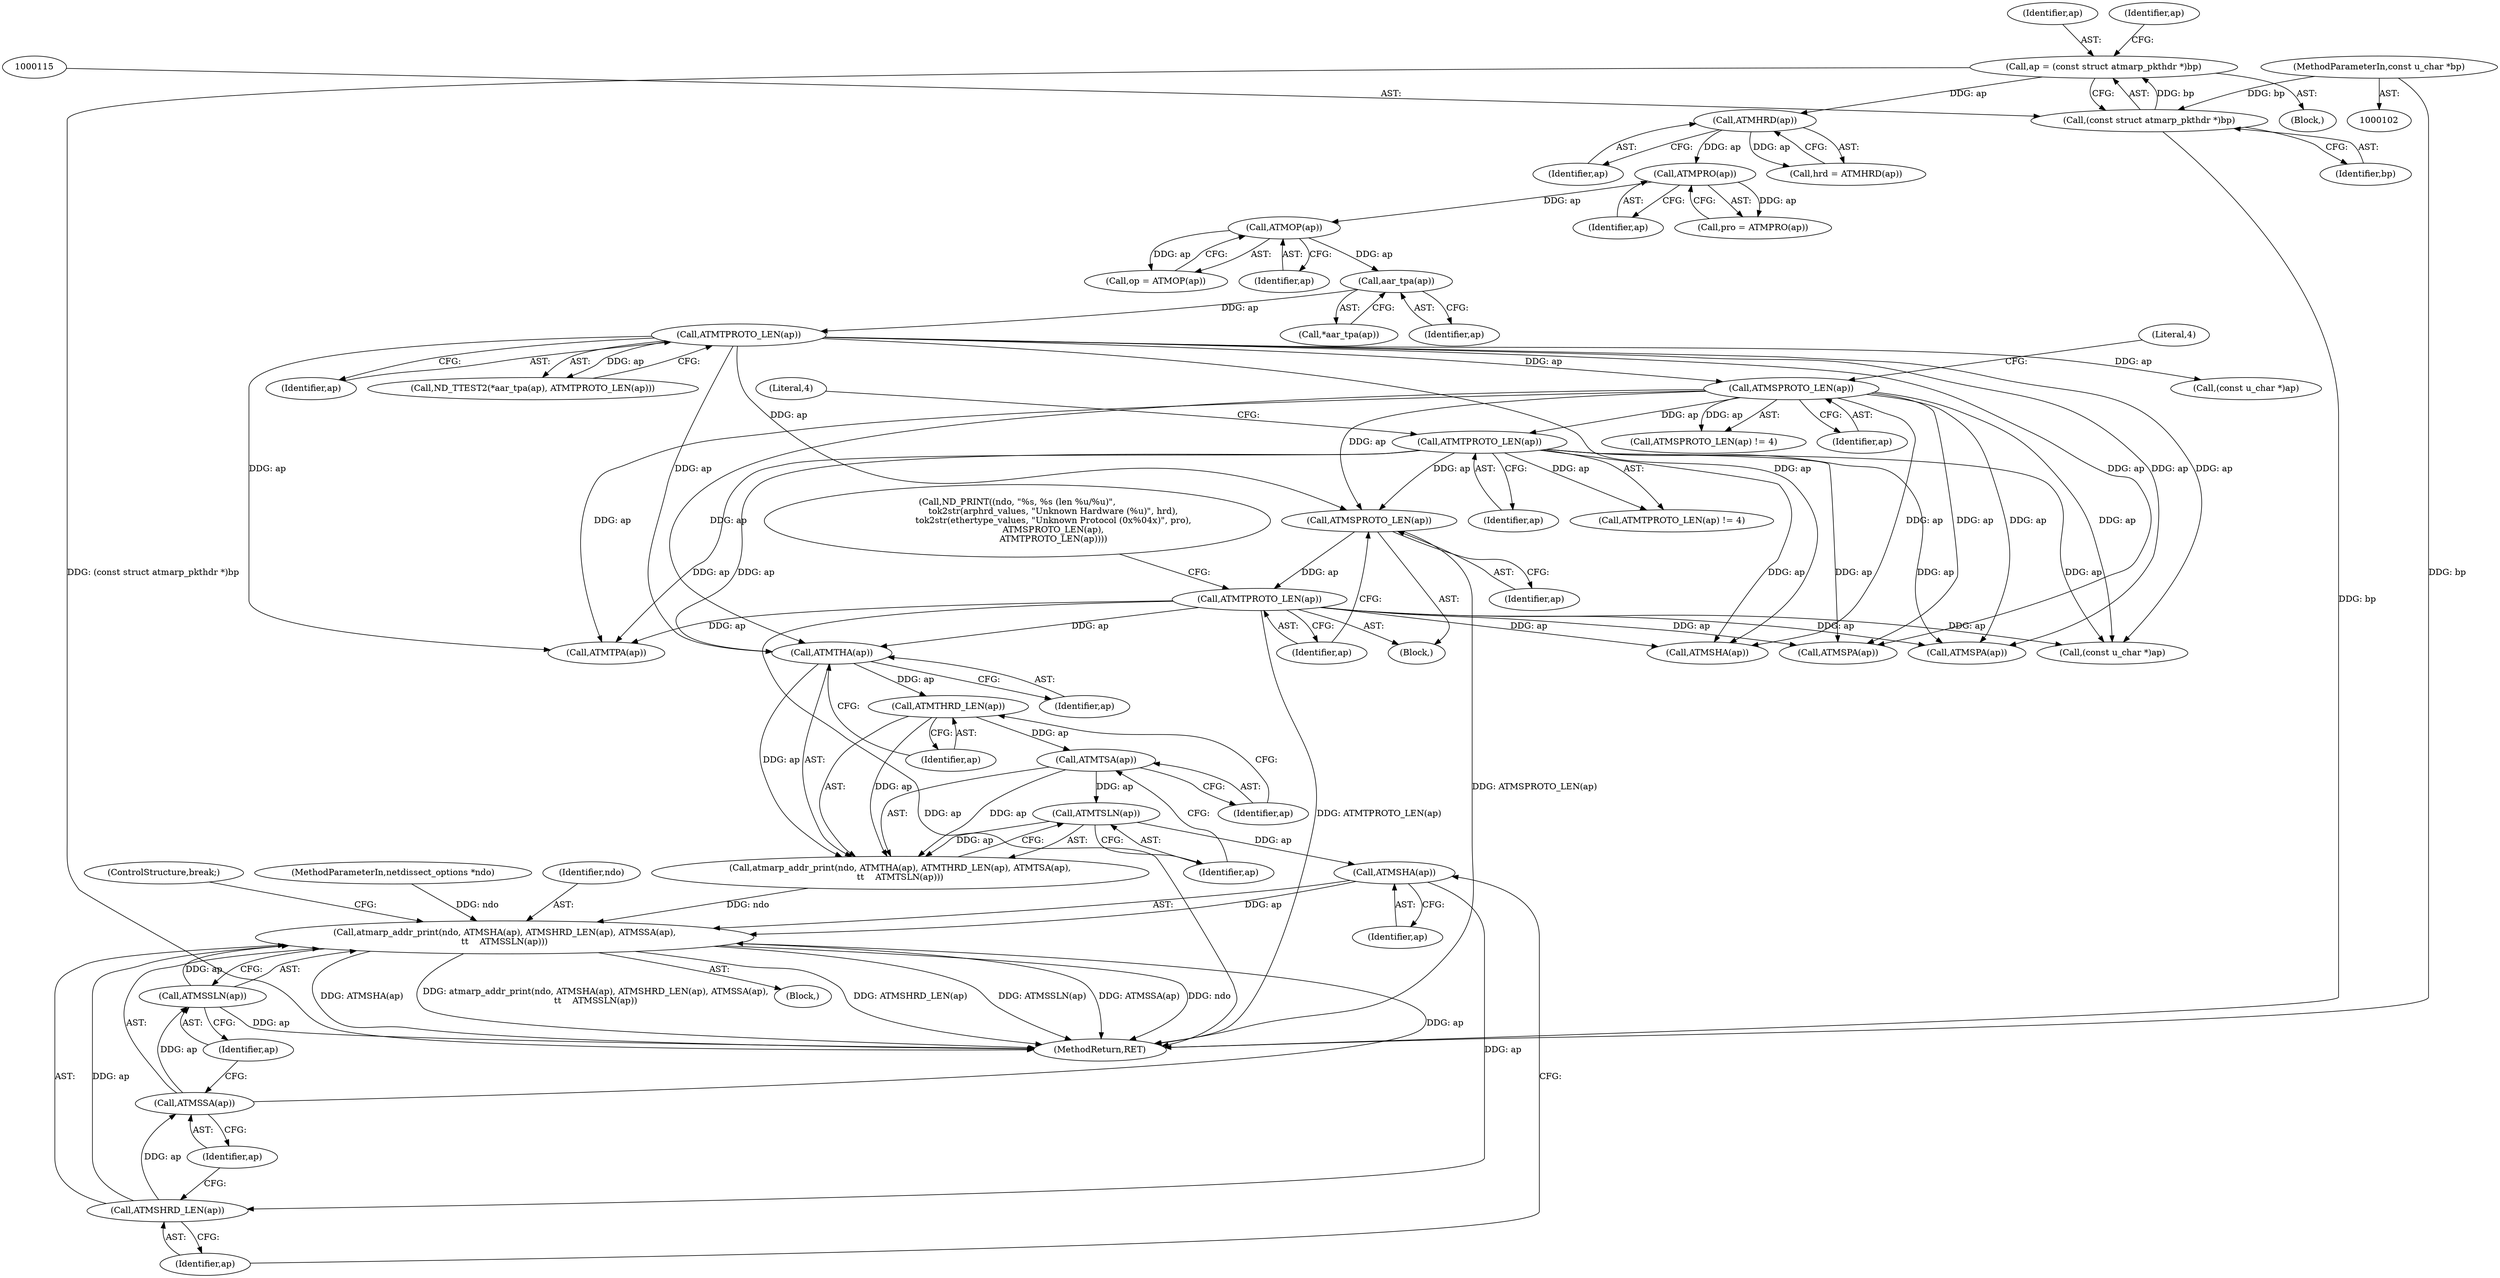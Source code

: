 digraph "0_tcpdump_13ab8d18617d616c7d343530f8a842e7143fb5cc_0@pointer" {
"1000318" [label="(Call,ATMSHA(ap))"];
"1000310" [label="(Call,ATMTSLN(ap))"];
"1000308" [label="(Call,ATMTSA(ap))"];
"1000306" [label="(Call,ATMTHRD_LEN(ap))"];
"1000304" [label="(Call,ATMTHA(ap))"];
"1000138" [label="(Call,ATMTPROTO_LEN(ap))"];
"1000136" [label="(Call,aar_tpa(ap))"];
"1000130" [label="(Call,ATMOP(ap))"];
"1000126" [label="(Call,ATMPRO(ap))"];
"1000122" [label="(Call,ATMHRD(ap))"];
"1000112" [label="(Call,ap = (const struct atmarp_pkthdr *)bp)"];
"1000114" [label="(Call,(const struct atmarp_pkthdr *)bp)"];
"1000104" [label="(MethodParameterIn,const u_char *bp)"];
"1000179" [label="(Call,ATMTPROTO_LEN(ap))"];
"1000174" [label="(Call,ATMSPROTO_LEN(ap))"];
"1000204" [label="(Call,ATMTPROTO_LEN(ap))"];
"1000202" [label="(Call,ATMSPROTO_LEN(ap))"];
"1000316" [label="(Call,atmarp_addr_print(ndo, ATMSHA(ap), ATMSHRD_LEN(ap), ATMSSA(ap),\n\t\t    ATMSSLN(ap)))"];
"1000320" [label="(Call,ATMSHRD_LEN(ap))"];
"1000322" [label="(Call,ATMSSA(ap))"];
"1000324" [label="(Call,ATMSSLN(ap))"];
"1000104" [label="(MethodParameterIn,const u_char *bp)"];
"1000317" [label="(Identifier,ndo)"];
"1000306" [label="(Call,ATMTHRD_LEN(ap))"];
"1000330" [label="(Call,ATMSHA(ap))"];
"1000148" [label="(Call,(const u_char *)ap)"];
"1000116" [label="(Identifier,bp)"];
"1000181" [label="(Literal,4)"];
"1000321" [label="(Identifier,ap)"];
"1000136" [label="(Call,aar_tpa(ap))"];
"1000128" [label="(Call,op = ATMOP(ap))"];
"1000113" [label="(Identifier,ap)"];
"1000203" [label="(Identifier,ap)"];
"1000231" [label="(Block,)"];
"1000139" [label="(Identifier,ap)"];
"1000112" [label="(Call,ap = (const struct atmarp_pkthdr *)bp)"];
"1000311" [label="(Identifier,ap)"];
"1000138" [label="(Call,ATMTPROTO_LEN(ap))"];
"1000179" [label="(Call,ATMTPROTO_LEN(ap))"];
"1000320" [label="(Call,ATMSHRD_LEN(ap))"];
"1000130" [label="(Call,ATMOP(ap))"];
"1000127" [label="(Identifier,ap)"];
"1000240" [label="(Call,ATMTPA(ap))"];
"1000103" [label="(MethodParameterIn,netdissect_options *ndo)"];
"1000302" [label="(Call,atmarp_addr_print(ndo, ATMTHA(ap), ATMTHRD_LEN(ap), ATMTSA(ap),\n\t\t    ATMTSLN(ap)))"];
"1000305" [label="(Identifier,ap)"];
"1000174" [label="(Call,ATMSPROTO_LEN(ap))"];
"1000318" [label="(Call,ATMSHA(ap))"];
"1000202" [label="(Call,ATMSPROTO_LEN(ap))"];
"1000119" [label="(Identifier,ap)"];
"1000322" [label="(Call,ATMSSA(ap))"];
"1000323" [label="(Identifier,ap)"];
"1000325" [label="(Identifier,ap)"];
"1000122" [label="(Call,ATMHRD(ap))"];
"1000204" [label="(Call,ATMTPROTO_LEN(ap))"];
"1000326" [label="(ControlStructure,break;)"];
"1000304" [label="(Call,ATMTHA(ap))"];
"1000114" [label="(Call,(const struct atmarp_pkthdr *)bp)"];
"1000135" [label="(Call,*aar_tpa(ap))"];
"1000124" [label="(Call,pro = ATMPRO(ap))"];
"1000307" [label="(Identifier,ap)"];
"1000176" [label="(Literal,4)"];
"1000316" [label="(Call,atmarp_addr_print(ndo, ATMSHA(ap), ATMSHRD_LEN(ap), ATMSSA(ap),\n\t\t    ATMSSLN(ap)))"];
"1000201" [label="(Block,)"];
"1000175" [label="(Identifier,ap)"];
"1000186" [label="(Call,ND_PRINT((ndo, \"%s, %s (len %u/%u)\",\n                          tok2str(arphrd_values, \"Unknown Hardware (%u)\", hrd),\n                          tok2str(ethertype_values, \"Unknown Protocol (0x%04x)\", pro),\n                          ATMSPROTO_LEN(ap),\n                          ATMTPROTO_LEN(ap))))"];
"1000173" [label="(Call,ATMSPROTO_LEN(ap) != 4)"];
"1000356" [label="(Call,ATMSPA(ap))"];
"1000131" [label="(Identifier,ap)"];
"1000309" [label="(Identifier,ap)"];
"1000107" [label="(Block,)"];
"1000178" [label="(Call,ATMTPROTO_LEN(ap) != 4)"];
"1000310" [label="(Call,ATMTSLN(ap))"];
"1000120" [label="(Call,hrd = ATMHRD(ap))"];
"1000205" [label="(Identifier,ap)"];
"1000319" [label="(Identifier,ap)"];
"1000123" [label="(Identifier,ap)"];
"1000180" [label="(Identifier,ap)"];
"1000134" [label="(Call,ND_TTEST2(*aar_tpa(ap), ATMTPROTO_LEN(ap)))"];
"1000137" [label="(Identifier,ap)"];
"1000381" [label="(MethodReturn,RET)"];
"1000361" [label="(Call,(const u_char *)ap)"];
"1000308" [label="(Call,ATMTSA(ap))"];
"1000126" [label="(Call,ATMPRO(ap))"];
"1000284" [label="(Call,ATMSPA(ap))"];
"1000324" [label="(Call,ATMSSLN(ap))"];
"1000318" -> "1000316"  [label="AST: "];
"1000318" -> "1000319"  [label="CFG: "];
"1000319" -> "1000318"  [label="AST: "];
"1000321" -> "1000318"  [label="CFG: "];
"1000318" -> "1000316"  [label="DDG: ap"];
"1000310" -> "1000318"  [label="DDG: ap"];
"1000318" -> "1000320"  [label="DDG: ap"];
"1000310" -> "1000302"  [label="AST: "];
"1000310" -> "1000311"  [label="CFG: "];
"1000311" -> "1000310"  [label="AST: "];
"1000302" -> "1000310"  [label="CFG: "];
"1000310" -> "1000302"  [label="DDG: ap"];
"1000308" -> "1000310"  [label="DDG: ap"];
"1000308" -> "1000302"  [label="AST: "];
"1000308" -> "1000309"  [label="CFG: "];
"1000309" -> "1000308"  [label="AST: "];
"1000311" -> "1000308"  [label="CFG: "];
"1000308" -> "1000302"  [label="DDG: ap"];
"1000306" -> "1000308"  [label="DDG: ap"];
"1000306" -> "1000302"  [label="AST: "];
"1000306" -> "1000307"  [label="CFG: "];
"1000307" -> "1000306"  [label="AST: "];
"1000309" -> "1000306"  [label="CFG: "];
"1000306" -> "1000302"  [label="DDG: ap"];
"1000304" -> "1000306"  [label="DDG: ap"];
"1000304" -> "1000302"  [label="AST: "];
"1000304" -> "1000305"  [label="CFG: "];
"1000305" -> "1000304"  [label="AST: "];
"1000307" -> "1000304"  [label="CFG: "];
"1000304" -> "1000302"  [label="DDG: ap"];
"1000138" -> "1000304"  [label="DDG: ap"];
"1000179" -> "1000304"  [label="DDG: ap"];
"1000204" -> "1000304"  [label="DDG: ap"];
"1000174" -> "1000304"  [label="DDG: ap"];
"1000138" -> "1000134"  [label="AST: "];
"1000138" -> "1000139"  [label="CFG: "];
"1000139" -> "1000138"  [label="AST: "];
"1000134" -> "1000138"  [label="CFG: "];
"1000138" -> "1000134"  [label="DDG: ap"];
"1000136" -> "1000138"  [label="DDG: ap"];
"1000138" -> "1000148"  [label="DDG: ap"];
"1000138" -> "1000174"  [label="DDG: ap"];
"1000138" -> "1000202"  [label="DDG: ap"];
"1000138" -> "1000240"  [label="DDG: ap"];
"1000138" -> "1000284"  [label="DDG: ap"];
"1000138" -> "1000330"  [label="DDG: ap"];
"1000138" -> "1000356"  [label="DDG: ap"];
"1000138" -> "1000361"  [label="DDG: ap"];
"1000136" -> "1000135"  [label="AST: "];
"1000136" -> "1000137"  [label="CFG: "];
"1000137" -> "1000136"  [label="AST: "];
"1000135" -> "1000136"  [label="CFG: "];
"1000130" -> "1000136"  [label="DDG: ap"];
"1000130" -> "1000128"  [label="AST: "];
"1000130" -> "1000131"  [label="CFG: "];
"1000131" -> "1000130"  [label="AST: "];
"1000128" -> "1000130"  [label="CFG: "];
"1000130" -> "1000128"  [label="DDG: ap"];
"1000126" -> "1000130"  [label="DDG: ap"];
"1000126" -> "1000124"  [label="AST: "];
"1000126" -> "1000127"  [label="CFG: "];
"1000127" -> "1000126"  [label="AST: "];
"1000124" -> "1000126"  [label="CFG: "];
"1000126" -> "1000124"  [label="DDG: ap"];
"1000122" -> "1000126"  [label="DDG: ap"];
"1000122" -> "1000120"  [label="AST: "];
"1000122" -> "1000123"  [label="CFG: "];
"1000123" -> "1000122"  [label="AST: "];
"1000120" -> "1000122"  [label="CFG: "];
"1000122" -> "1000120"  [label="DDG: ap"];
"1000112" -> "1000122"  [label="DDG: ap"];
"1000112" -> "1000107"  [label="AST: "];
"1000112" -> "1000114"  [label="CFG: "];
"1000113" -> "1000112"  [label="AST: "];
"1000114" -> "1000112"  [label="AST: "];
"1000119" -> "1000112"  [label="CFG: "];
"1000112" -> "1000381"  [label="DDG: (const struct atmarp_pkthdr *)bp"];
"1000114" -> "1000112"  [label="DDG: bp"];
"1000114" -> "1000116"  [label="CFG: "];
"1000115" -> "1000114"  [label="AST: "];
"1000116" -> "1000114"  [label="AST: "];
"1000114" -> "1000381"  [label="DDG: bp"];
"1000104" -> "1000114"  [label="DDG: bp"];
"1000104" -> "1000102"  [label="AST: "];
"1000104" -> "1000381"  [label="DDG: bp"];
"1000179" -> "1000178"  [label="AST: "];
"1000179" -> "1000180"  [label="CFG: "];
"1000180" -> "1000179"  [label="AST: "];
"1000181" -> "1000179"  [label="CFG: "];
"1000179" -> "1000178"  [label="DDG: ap"];
"1000174" -> "1000179"  [label="DDG: ap"];
"1000179" -> "1000202"  [label="DDG: ap"];
"1000179" -> "1000240"  [label="DDG: ap"];
"1000179" -> "1000284"  [label="DDG: ap"];
"1000179" -> "1000330"  [label="DDG: ap"];
"1000179" -> "1000356"  [label="DDG: ap"];
"1000179" -> "1000361"  [label="DDG: ap"];
"1000174" -> "1000173"  [label="AST: "];
"1000174" -> "1000175"  [label="CFG: "];
"1000175" -> "1000174"  [label="AST: "];
"1000176" -> "1000174"  [label="CFG: "];
"1000174" -> "1000173"  [label="DDG: ap"];
"1000174" -> "1000202"  [label="DDG: ap"];
"1000174" -> "1000240"  [label="DDG: ap"];
"1000174" -> "1000284"  [label="DDG: ap"];
"1000174" -> "1000330"  [label="DDG: ap"];
"1000174" -> "1000356"  [label="DDG: ap"];
"1000174" -> "1000361"  [label="DDG: ap"];
"1000204" -> "1000201"  [label="AST: "];
"1000204" -> "1000205"  [label="CFG: "];
"1000205" -> "1000204"  [label="AST: "];
"1000186" -> "1000204"  [label="CFG: "];
"1000204" -> "1000381"  [label="DDG: ap"];
"1000204" -> "1000381"  [label="DDG: ATMTPROTO_LEN(ap)"];
"1000202" -> "1000204"  [label="DDG: ap"];
"1000204" -> "1000240"  [label="DDG: ap"];
"1000204" -> "1000284"  [label="DDG: ap"];
"1000204" -> "1000330"  [label="DDG: ap"];
"1000204" -> "1000356"  [label="DDG: ap"];
"1000204" -> "1000361"  [label="DDG: ap"];
"1000202" -> "1000201"  [label="AST: "];
"1000202" -> "1000203"  [label="CFG: "];
"1000203" -> "1000202"  [label="AST: "];
"1000205" -> "1000202"  [label="CFG: "];
"1000202" -> "1000381"  [label="DDG: ATMSPROTO_LEN(ap)"];
"1000316" -> "1000231"  [label="AST: "];
"1000316" -> "1000324"  [label="CFG: "];
"1000317" -> "1000316"  [label="AST: "];
"1000320" -> "1000316"  [label="AST: "];
"1000322" -> "1000316"  [label="AST: "];
"1000324" -> "1000316"  [label="AST: "];
"1000326" -> "1000316"  [label="CFG: "];
"1000316" -> "1000381"  [label="DDG: ATMSHA(ap)"];
"1000316" -> "1000381"  [label="DDG: atmarp_addr_print(ndo, ATMSHA(ap), ATMSHRD_LEN(ap), ATMSSA(ap),\n\t\t    ATMSSLN(ap))"];
"1000316" -> "1000381"  [label="DDG: ATMSSLN(ap)"];
"1000316" -> "1000381"  [label="DDG: ATMSSA(ap)"];
"1000316" -> "1000381"  [label="DDG: ATMSHRD_LEN(ap)"];
"1000316" -> "1000381"  [label="DDG: ndo"];
"1000302" -> "1000316"  [label="DDG: ndo"];
"1000103" -> "1000316"  [label="DDG: ndo"];
"1000320" -> "1000316"  [label="DDG: ap"];
"1000322" -> "1000316"  [label="DDG: ap"];
"1000324" -> "1000316"  [label="DDG: ap"];
"1000320" -> "1000321"  [label="CFG: "];
"1000321" -> "1000320"  [label="AST: "];
"1000323" -> "1000320"  [label="CFG: "];
"1000320" -> "1000322"  [label="DDG: ap"];
"1000322" -> "1000323"  [label="CFG: "];
"1000323" -> "1000322"  [label="AST: "];
"1000325" -> "1000322"  [label="CFG: "];
"1000322" -> "1000324"  [label="DDG: ap"];
"1000324" -> "1000325"  [label="CFG: "];
"1000325" -> "1000324"  [label="AST: "];
"1000324" -> "1000381"  [label="DDG: ap"];
}
